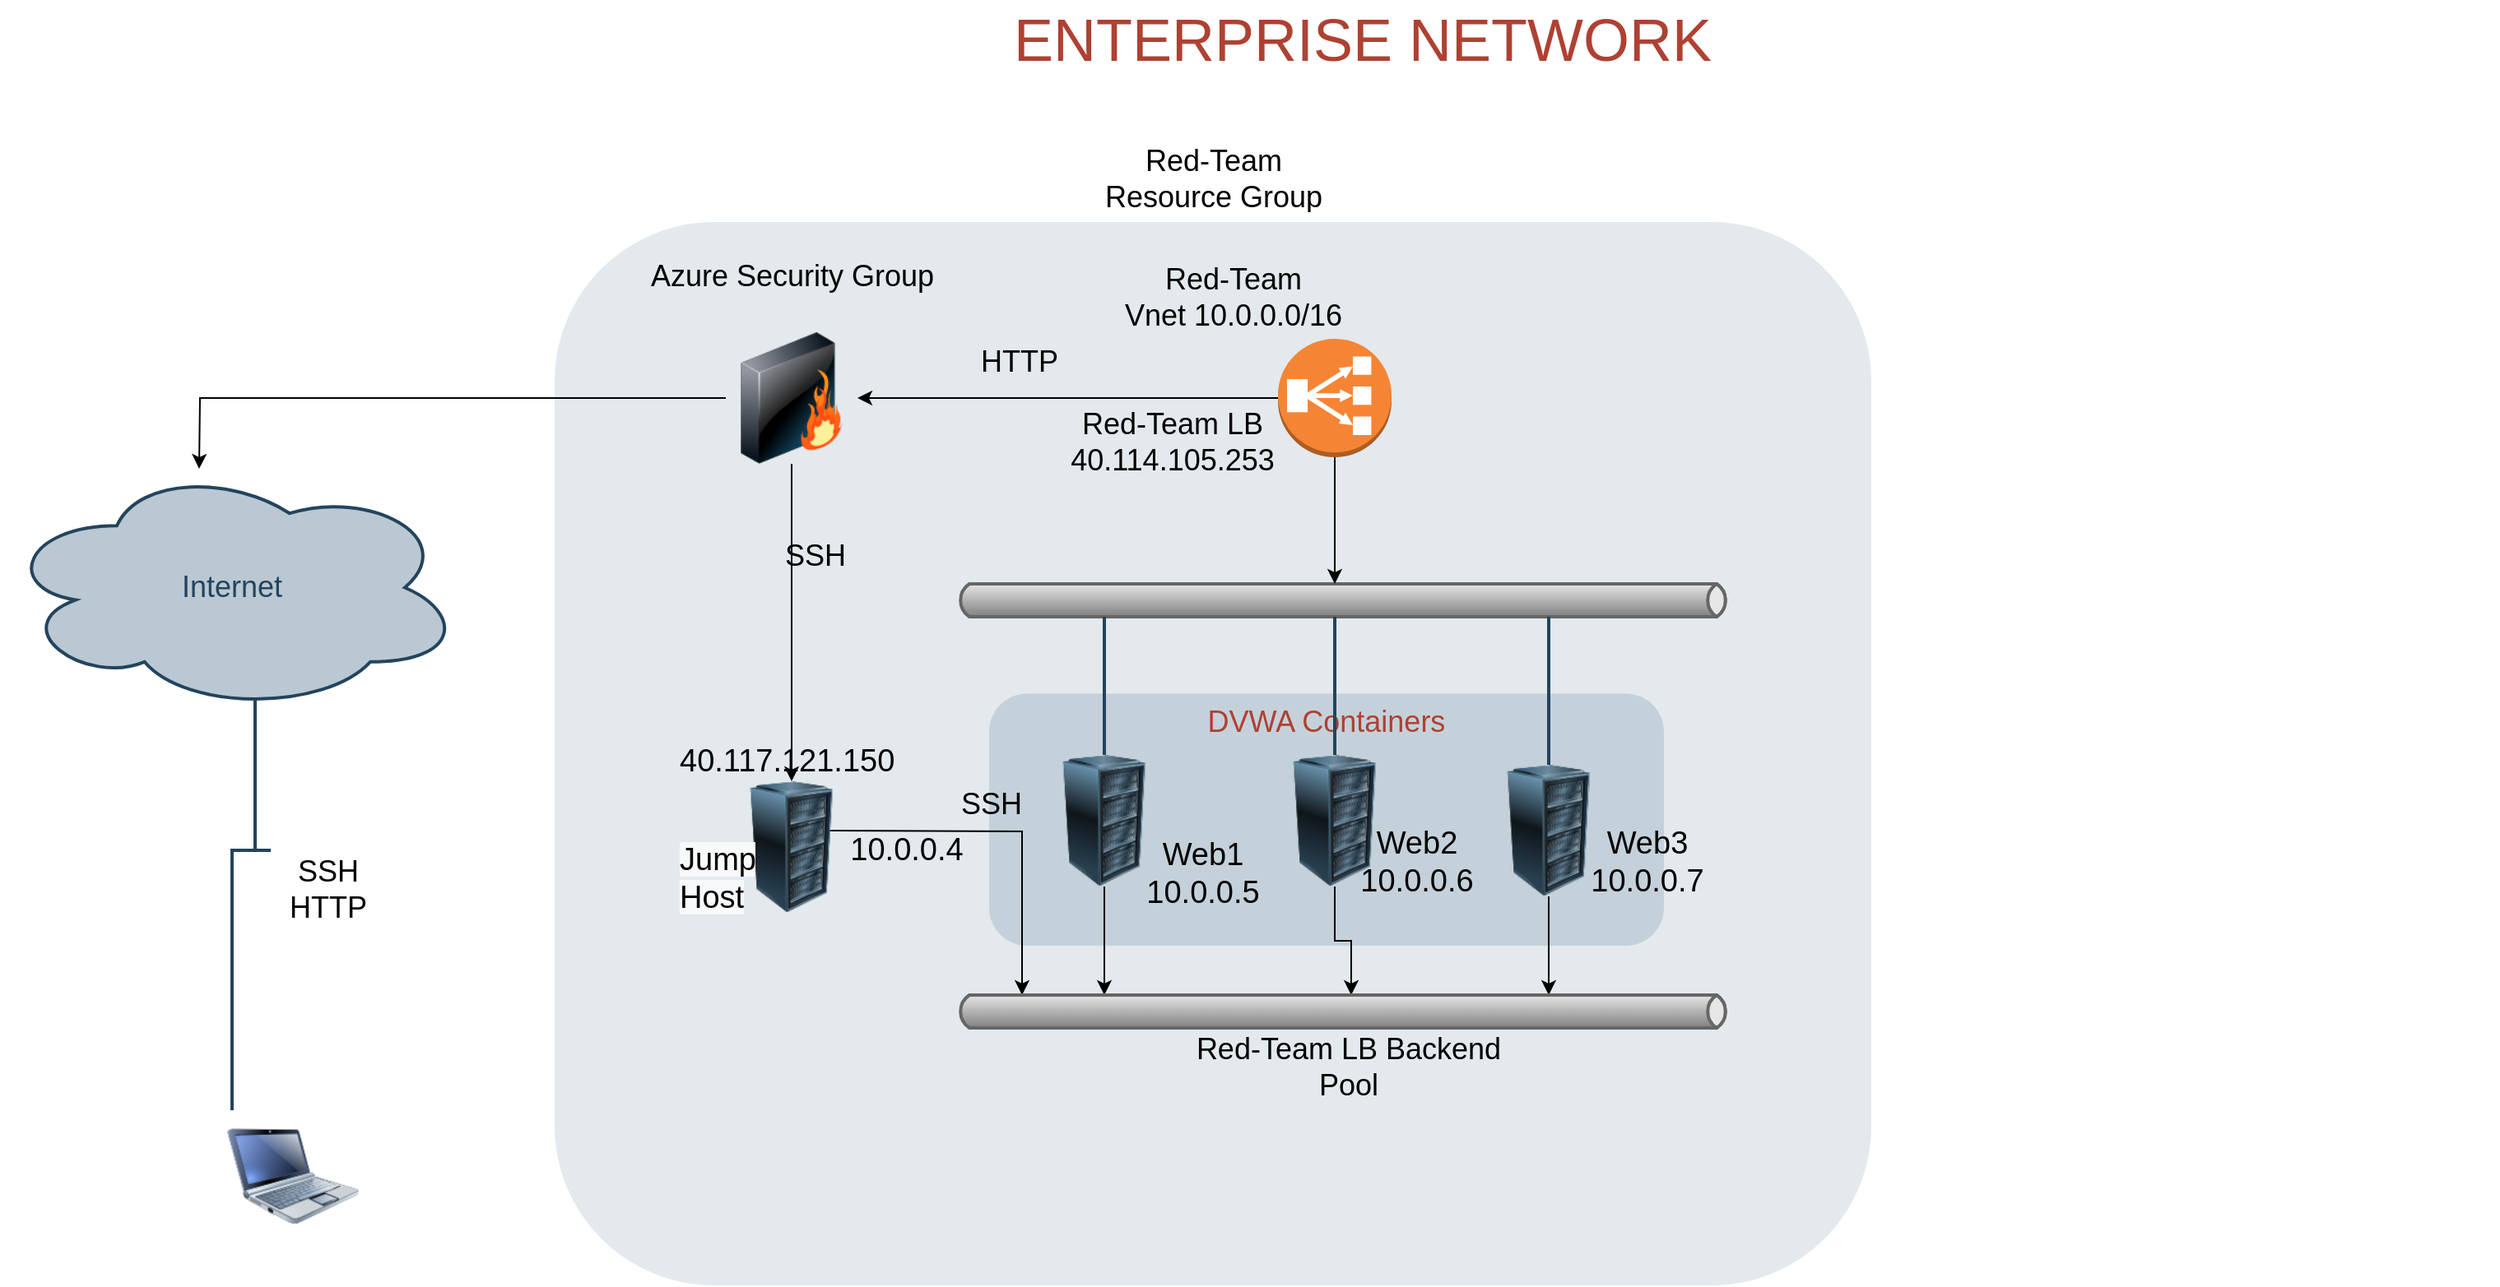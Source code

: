<mxfile version="13.8.8" type="device"><diagram id="a45cf8ec-cd66-6f27-3ac3-be6e809c9e4a" name="Page-1"><mxGraphModel dx="1075" dy="923" grid="1" gridSize="10" guides="1" tooltips="1" connect="1" arrows="1" fold="1" page="1" pageScale="1" pageWidth="827" pageHeight="1169" background="#ffffff" math="0" shadow="0"><root><mxCell id="0"/><mxCell id="1" parent="0"/><mxCell id="3" value="" style="rounded=1;whiteSpace=wrap;html=1;shadow=0;strokeColor=none;fillColor=#BAC8D3;gradientColor=none;fontSize=18;fontColor=#F08705;opacity=40;fontStyle=0;strokeWidth=3;" parent="1" vertex="1"><mxGeometry x="336" y="150" width="800" height="646.5" as="geometry"/></mxCell><mxCell id="7" value="DVWA Containers" style="rounded=1;whiteSpace=wrap;html=1;shadow=0;strokeColor=none;fillColor=#BAC8D3;gradientColor=none;fontSize=18;fontColor=#AE4132;verticalAlign=top;fontStyle=0;opacity=70;strokeWidth=3;" parent="1" vertex="1"><mxGeometry x="600" y="436.75" width="410" height="153.25" as="geometry"/></mxCell><mxCell id="36" value="" style="image;html=1;image=img/lib/clip_art/computers/Netbook_128x128.png;shadow=0;strokeColor=#000000;fillColor=#FFFFFF;gradientColor=none;fontSize=18;fontColor=#F08705;fontStyle=0" parent="1" vertex="1"><mxGeometry x="137" y="690" width="80" height="80" as="geometry"/></mxCell><mxCell id="HTa1pXT32fop4JTzEpab-186" style="edgeStyle=orthogonalEdgeStyle;rounded=0;orthogonalLoop=1;jettySize=auto;html=1;exitX=0.5;exitY=1;exitDx=0;exitDy=0;fontSize=18;fontColor=#000000;entryX=0;entryY=0;entryDx=90;entryDy=0;entryPerimeter=0;" edge="1" parent="1" source="39" target="HTa1pXT32fop4JTzEpab-185"><mxGeometry relative="1" as="geometry"/></mxCell><mxCell id="39" value="" style="image;html=1;image=img/lib/clip_art/computers/Server_Rack_128x128.png;shadow=0;strokeColor=#000000;fillColor=#FFFFFF;gradientColor=none;fontSize=18;fontColor=#F08705;fontStyle=0" parent="1" vertex="1"><mxGeometry x="630" y="474" width="80" height="80" as="geometry"/></mxCell><mxCell id="HTa1pXT32fop4JTzEpab-190" style="edgeStyle=orthogonalEdgeStyle;rounded=0;orthogonalLoop=1;jettySize=auto;html=1;exitX=0.5;exitY=1;exitDx=0;exitDy=0;entryX=0;entryY=0;entryDx=240;entryDy=0;entryPerimeter=0;fontSize=18;fontColor=#000000;" edge="1" parent="1" source="40" target="HTa1pXT32fop4JTzEpab-185"><mxGeometry relative="1" as="geometry"/></mxCell><mxCell id="40" value="" style="image;html=1;image=img/lib/clip_art/computers/Server_Rack_128x128.png;shadow=0;strokeColor=#000000;fillColor=#FFFFFF;gradientColor=none;fontSize=18;fontColor=#F08705;fontStyle=0" parent="1" vertex="1"><mxGeometry x="770" y="474" width="80" height="80" as="geometry"/></mxCell><mxCell id="HTa1pXT32fop4JTzEpab-191" style="edgeStyle=orthogonalEdgeStyle;rounded=0;orthogonalLoop=1;jettySize=auto;html=1;exitX=0.5;exitY=1;exitDx=0;exitDy=0;entryX=0;entryY=0;entryDx=360;entryDy=0;entryPerimeter=0;fontSize=18;fontColor=#000000;" edge="1" parent="1" source="41" target="HTa1pXT32fop4JTzEpab-185"><mxGeometry relative="1" as="geometry"/></mxCell><mxCell id="41" value="" style="image;html=1;image=img/lib/clip_art/computers/Server_Rack_128x128.png;shadow=0;strokeColor=#000000;fillColor=#FFFFFF;gradientColor=none;fontSize=18;fontColor=#F08705;fontStyle=0" parent="1" vertex="1"><mxGeometry x="900" y="480" width="80" height="80" as="geometry"/></mxCell><mxCell id="48" value="" style="strokeWidth=2;strokeColor=#666666;dashed=0;align=center;html=1;fontSize=8;shape=mxgraph.eip.messageChannel;shadow=0;fillColor=#FFFFFF;gradientColor=none;fontColor=#F08705;fontStyle=0" parent="1" vertex="1"><mxGeometry x="580" y="370" width="470" height="20" as="geometry"/></mxCell><mxCell id="50" value="Internet" style="ellipse;shape=cloud;whiteSpace=wrap;html=1;shadow=0;strokeColor=#23445D;fillColor=#BAC8D3;gradientColor=none;fontSize=18;fontColor=#23445D;fontStyle=0;gradientDirection=north;strokeWidth=2;" parent="1" vertex="1"><mxGeometry y="297" width="280" height="150.5" as="geometry"/></mxCell><mxCell id="94" value="" style="edgeStyle=elbowEdgeStyle;strokeWidth=2;rounded=0;endArrow=none;startArrow=none;startSize=10;endSize=10;dashed=0;html=1;strokeColor=#23445D;fontSize=18;fontColor=#F08705;startFill=0;endFill=0;fontStyle=0;entryX=0.55;entryY=0.95;entryDx=0;entryDy=0;entryPerimeter=0;" parent="1" source="HTa1pXT32fop4JTzEpab-206" target="50" edge="1"><mxGeometry relative="1" as="geometry"><mxPoint x="550" y="379" as="sourcePoint"/><mxPoint x="550" y="409" as="targetPoint"/></mxGeometry></mxCell><mxCell id="97" value="" style="edgeStyle=elbowEdgeStyle;strokeWidth=2;rounded=0;endArrow=none;startArrow=none;startSize=10;endSize=10;dashed=0;html=1;strokeColor=#23445D;fontSize=18;fontColor=#F08705;startFill=0;endFill=0;fontStyle=0" parent="1" source="39" target="48" edge="1"><mxGeometry relative="1" as="geometry"><mxPoint x="490" y="564" as="sourcePoint"/><mxPoint x="490" y="604" as="targetPoint"/></mxGeometry></mxCell><mxCell id="98" value="" style="edgeStyle=elbowEdgeStyle;strokeWidth=2;rounded=0;endArrow=none;startArrow=none;startSize=10;endSize=10;dashed=0;html=1;strokeColor=#23445D;fontSize=18;fontColor=#F08705;startFill=0;endFill=0;fontStyle=0" parent="1" source="40" target="48" edge="1"><mxGeometry relative="1" as="geometry"><mxPoint x="500" y="574" as="sourcePoint"/><mxPoint x="500" y="614" as="targetPoint"/></mxGeometry></mxCell><mxCell id="99" value="" style="edgeStyle=elbowEdgeStyle;strokeWidth=2;rounded=0;endArrow=none;startArrow=none;startSize=10;endSize=10;dashed=0;html=1;strokeColor=#23445D;fontSize=18;fontColor=#F08705;startFill=0;endFill=0;fontStyle=0" parent="1" source="41" target="48" edge="1"><mxGeometry relative="1" as="geometry"><mxPoint x="735" y="564" as="sourcePoint"/><mxPoint x="735" y="604" as="targetPoint"/></mxGeometry></mxCell><mxCell id="168" value="ENTERPRISE NETWORK" style="text;html=1;strokeColor=none;fillColor=none;align=center;verticalAlign=middle;whiteSpace=wrap;overflow=hidden;shadow=0;fontSize=36;fontColor=#AE4132;fontStyle=0" parent="1" vertex="1"><mxGeometry x="137" y="15" width="1380" height="45" as="geometry"/></mxCell><mxCell id="171" style="edgeStyle=orthogonalEdgeStyle;rounded=0;jumpStyle=none;html=1;exitX=0;exitY=0.5;entryX=0;entryY=0.5;shadow=0;labelBackgroundColor=none;startArrow=none;startFill=0;endArrow=classic;endFill=1;endSize=6;jettySize=auto;orthogonalLoop=1;strokeColor=#23445D;strokeWidth=2;fillColor=#F08705;fontFamily=Helvetica;fontSize=14;fontColor=#F08705;align=left;fontStyle=0" parent="1" source="168" target="168" edge="1"><mxGeometry relative="1" as="geometry"/></mxCell><mxCell id="HTa1pXT32fop4JTzEpab-172" value="Red-Team LB 40.114.105.253" style="text;html=1;strokeColor=none;fillColor=none;align=center;verticalAlign=middle;whiteSpace=wrap;overflow=hidden;shadow=0;fontSize=18;fontStyle=0" vertex="1" parent="1"><mxGeometry x="603" y="260" width="217" height="45" as="geometry"/></mxCell><mxCell id="HTa1pXT32fop4JTzEpab-179" style="edgeStyle=orthogonalEdgeStyle;rounded=0;orthogonalLoop=1;jettySize=auto;html=1;exitX=0.5;exitY=1;exitDx=0;exitDy=0;exitPerimeter=0;entryX=0;entryY=0;entryDx=230;entryDy=0;entryPerimeter=0;fontSize=18;fontColor=#000000;" edge="1" parent="1" source="HTa1pXT32fop4JTzEpab-174" target="48"><mxGeometry relative="1" as="geometry"/></mxCell><mxCell id="HTa1pXT32fop4JTzEpab-174" value="" style="outlineConnect=0;dashed=0;verticalLabelPosition=bottom;verticalAlign=top;align=center;html=1;shape=mxgraph.aws3.classic_load_balancer;fillColor=#F58534;gradientColor=none;fontSize=18;fontColor=#000000;" vertex="1" parent="1"><mxGeometry x="775.5" y="221" width="69" height="72" as="geometry"/></mxCell><mxCell id="HTa1pXT32fop4JTzEpab-178" style="edgeStyle=orthogonalEdgeStyle;rounded=0;orthogonalLoop=1;jettySize=auto;html=1;exitX=0;exitY=0.5;exitDx=0;exitDy=0;fontSize=18;fontColor=#000000;" edge="1" parent="1" source="82"><mxGeometry relative="1" as="geometry"><mxPoint x="120" y="300" as="targetPoint"/></mxGeometry></mxCell><mxCell id="HTa1pXT32fop4JTzEpab-184" style="edgeStyle=orthogonalEdgeStyle;rounded=0;orthogonalLoop=1;jettySize=auto;html=1;exitX=0.5;exitY=1;exitDx=0;exitDy=0;entryX=0.5;entryY=0;entryDx=0;entryDy=0;fontSize=18;fontColor=#000000;" edge="1" parent="1" source="82" target="HTa1pXT32fop4JTzEpab-183"><mxGeometry relative="1" as="geometry"/></mxCell><mxCell id="82" value="" style="image;html=1;image=img/lib/clip_art/networking/Firewall_128x128.png;shadow=0;strokeColor=#000000;fillColor=#FFFFFF;gradientColor=none;fontSize=18;fontColor=#F08705;fontStyle=0" parent="1" vertex="1"><mxGeometry x="440" y="217" width="80" height="80" as="geometry"/></mxCell><mxCell id="HTa1pXT32fop4JTzEpab-177" style="edgeStyle=orthogonalEdgeStyle;rounded=0;orthogonalLoop=1;jettySize=auto;html=1;exitX=0;exitY=0.5;exitDx=0;exitDy=0;exitPerimeter=0;fontSize=18;fontColor=#000000;" edge="1" parent="1" source="HTa1pXT32fop4JTzEpab-174" target="82"><mxGeometry relative="1" as="geometry"><mxPoint x="758.0" y="256.0" as="sourcePoint"/><mxPoint x="640" y="240" as="targetPoint"/></mxGeometry></mxCell><mxCell id="HTa1pXT32fop4JTzEpab-192" style="edgeStyle=orthogonalEdgeStyle;rounded=0;orthogonalLoop=1;jettySize=auto;html=1;entryX=0;entryY=0;entryDx=40;entryDy=0;entryPerimeter=0;fontSize=18;fontColor=#000000;" edge="1" parent="1" target="HTa1pXT32fop4JTzEpab-185"><mxGeometry relative="1" as="geometry"><mxPoint x="500" y="520" as="sourcePoint"/></mxGeometry></mxCell><mxCell id="HTa1pXT32fop4JTzEpab-183" value="" style="image;html=1;image=img/lib/clip_art/computers/Server_Rack_128x128.png;shadow=0;strokeColor=#000000;fillColor=#FFFFFF;gradientColor=none;fontSize=18;fontColor=#F08705;fontStyle=0" vertex="1" parent="1"><mxGeometry x="440" y="490" width="80" height="80" as="geometry"/></mxCell><mxCell id="HTa1pXT32fop4JTzEpab-185" value="" style="strokeWidth=2;strokeColor=#666666;dashed=0;align=center;html=1;fontSize=8;shape=mxgraph.eip.messageChannel;shadow=0;fillColor=#FFFFFF;gradientColor=none;fontColor=#F08705;fontStyle=0" vertex="1" parent="1"><mxGeometry x="580" y="620" width="470" height="20" as="geometry"/></mxCell><mxCell id="HTa1pXT32fop4JTzEpab-193" value="Red-Team LB Backend Pool" style="text;html=1;strokeColor=none;fillColor=none;align=center;verticalAlign=middle;whiteSpace=wrap;overflow=hidden;shadow=0;fontSize=18;fontStyle=0" vertex="1" parent="1"><mxGeometry x="710" y="640" width="217" height="45" as="geometry"/></mxCell><mxCell id="HTa1pXT32fop4JTzEpab-194" value="SSH" style="text;html=1;strokeColor=none;fillColor=none;align=center;verticalAlign=middle;whiteSpace=wrap;overflow=hidden;shadow=0;fontSize=18;fontStyle=0" vertex="1" parent="1"><mxGeometry x="493" y="481.25" width="217" height="45" as="geometry"/></mxCell><mxCell id="HTa1pXT32fop4JTzEpab-195" value="Red-Team&lt;br&gt;Resource Group" style="text;html=1;strokeColor=none;fillColor=none;align=center;verticalAlign=middle;whiteSpace=wrap;overflow=hidden;shadow=0;fontSize=18;fontStyle=0" vertex="1" parent="1"><mxGeometry x="627.5" y="100" width="217" height="45" as="geometry"/></mxCell><mxCell id="HTa1pXT32fop4JTzEpab-196" value="&lt;br&gt;10.0.0.4&lt;br&gt;&lt;div class=&quot;fxs-copyfield-wrapper&quot; style=&quot;font-weight: inherit ; font-size: 19px ; position: absolute ; top: 0px ; right: 0px ; width: 24px ; height: 18px ; outline: none&quot;&gt;&lt;div class=&quot;fxs-copyfield fxc-base msportalfx-form-formelement&quot; style=&quot;font-weight: inherit ; position: absolute ; width: 24px ; top: 0px ; right: 0px ; opacity: 1 ; outline: none ; font-size: 19px&quot;&gt;&lt;div class=&quot;azc-formElementSubLabelContainer&quot; style=&quot;font-weight: inherit ; outline: none ; font-size: 19px&quot;&gt;&lt;div class=&quot;azc-formElementContainer&quot; style=&quot;font-weight: inherit ; outline: none ; font-size: 19px&quot;&gt;&lt;div class=&quot;fxc-copyablelabel fxc-copyablelabel-disabled&quot; style=&quot;font-weight: inherit ; overflow: hidden ; padding: 0px ; background-color: transparent ; margin: -3px 0px -3px -0.5px ; outline: none ; font-size: 19px&quot;&gt;&lt;br class=&quot;Apple-interchange-newline&quot; style=&quot;font-size: 19px&quot;&gt;&lt;/div&gt;&lt;div class=&quot;fxc-copyablelabel fxc-copyablelabel-disabled&quot; style=&quot;font-weight: inherit ; overflow: hidden ; padding: 0px ; background-color: transparent ; margin: -3px 0px -3px -0.5px ; outline: none ; font-size: 19px&quot;&gt;&lt;br style=&quot;font-size: 19px&quot;&gt;&lt;/div&gt;&lt;/div&gt;&lt;/div&gt;&lt;/div&gt;&lt;/div&gt;" style="text;html=1;strokeColor=none;fillColor=none;align=center;verticalAlign=middle;whiteSpace=wrap;overflow=hidden;shadow=0;fontSize=19;fontStyle=0" vertex="1" parent="1"><mxGeometry x="420" y="481.25" width="260" height="77.5" as="geometry"/></mxCell><mxCell id="HTa1pXT32fop4JTzEpab-198" value="Web1&lt;br&gt;10.0.0.5&lt;br&gt;&lt;div class=&quot;fxs-copyfield-wrapper&quot; style=&quot;font-weight: inherit ; font-size: 19px ; position: absolute ; top: 0px ; right: 0px ; width: 24px ; height: 18px ; outline: none&quot;&gt;&lt;div class=&quot;fxs-copyfield fxc-base msportalfx-form-formelement&quot; style=&quot;font-weight: inherit ; position: absolute ; width: 24px ; top: 0px ; right: 0px ; opacity: 1 ; outline: none ; font-size: 19px&quot;&gt;&lt;div class=&quot;azc-formElementSubLabelContainer&quot; style=&quot;font-weight: inherit ; outline: none ; font-size: 19px&quot;&gt;&lt;div class=&quot;azc-formElementContainer&quot; style=&quot;font-weight: inherit ; outline: none ; font-size: 19px&quot;&gt;&lt;div class=&quot;fxc-copyablelabel fxc-copyablelabel-disabled&quot; style=&quot;font-weight: inherit ; overflow: hidden ; padding: 0px ; background-color: transparent ; margin: -3px 0px -3px -0.5px ; outline: none ; font-size: 19px&quot;&gt;&lt;br style=&quot;font-size: 19px&quot;&gt;&lt;/div&gt;&lt;/div&gt;&lt;/div&gt;&lt;/div&gt;&lt;/div&gt;" style="text;html=1;strokeColor=none;fillColor=none;align=center;verticalAlign=middle;whiteSpace=wrap;overflow=hidden;shadow=0;fontSize=19;fontStyle=0" vertex="1" parent="1"><mxGeometry x="550" y="507" width="360" height="77.5" as="geometry"/></mxCell><mxCell id="HTa1pXT32fop4JTzEpab-199" value="Web2&lt;br&gt;10.0.0.6&lt;br&gt;&lt;div class=&quot;fxs-copyfield-wrapper&quot; style=&quot;font-weight: inherit ; font-size: 19px ; position: absolute ; top: 0px ; right: 0px ; width: 24px ; height: 18px ; outline: none&quot;&gt;&lt;div class=&quot;fxs-copyfield fxc-base msportalfx-form-formelement&quot; style=&quot;font-weight: inherit ; position: absolute ; width: 24px ; top: 0px ; right: 0px ; opacity: 1 ; outline: none ; font-size: 19px&quot;&gt;&lt;div class=&quot;azc-formElementSubLabelContainer&quot; style=&quot;font-weight: inherit ; outline: none ; font-size: 19px&quot;&gt;&lt;div class=&quot;azc-formElementContainer&quot; style=&quot;font-weight: inherit ; outline: none ; font-size: 19px&quot;&gt;&lt;div class=&quot;fxc-copyablelabel fxc-copyablelabel-disabled&quot; style=&quot;font-weight: inherit ; overflow: hidden ; padding: 0px ; background-color: transparent ; margin: -3px 0px -3px -0.5px ; outline: none ; font-size: 19px&quot;&gt;&lt;br style=&quot;font-size: 19px&quot;&gt;&lt;/div&gt;&lt;/div&gt;&lt;/div&gt;&lt;/div&gt;&lt;/div&gt;" style="text;html=1;strokeColor=none;fillColor=none;align=center;verticalAlign=middle;whiteSpace=wrap;overflow=hidden;shadow=0;fontSize=19;fontStyle=0" vertex="1" parent="1"><mxGeometry x="680" y="500" width="360" height="77.5" as="geometry"/></mxCell><mxCell id="HTa1pXT32fop4JTzEpab-200" value="Web3&lt;br&gt;10.0.0.7" style="text;html=1;strokeColor=none;fillColor=none;align=center;verticalAlign=middle;whiteSpace=wrap;overflow=hidden;shadow=0;fontSize=19;fontStyle=0" vertex="1" parent="1"><mxGeometry x="820" y="500" width="360" height="77.5" as="geometry"/></mxCell><mxCell id="HTa1pXT32fop4JTzEpab-201" value="Red-Team&lt;br&gt;Vnet 10.0.0.0/16" style="text;html=1;strokeColor=none;fillColor=none;align=center;verticalAlign=middle;whiteSpace=wrap;overflow=hidden;shadow=0;fontSize=18;fontStyle=0" vertex="1" parent="1"><mxGeometry x="640" y="172" width="217" height="45" as="geometry"/></mxCell><mxCell id="HTa1pXT32fop4JTzEpab-202" value="40.117.121.150&lt;br&gt;&lt;div class=&quot;fxs-copyfield-wrapper&quot; style=&quot;font-weight: inherit ; font-size: 19px ; position: absolute ; top: 0px ; right: 0px ; width: 24px ; height: 18px ; outline: none&quot;&gt;&lt;div class=&quot;fxs-copyfield fxc-base msportalfx-form-formelement&quot; style=&quot;font-weight: inherit ; position: absolute ; width: 24px ; top: 0px ; right: 0px ; opacity: 1 ; outline: none ; font-size: 19px&quot;&gt;&lt;div class=&quot;azc-formElementSubLabelContainer&quot; style=&quot;font-weight: inherit ; outline: none ; font-size: 19px&quot;&gt;&lt;div class=&quot;azc-formElementContainer&quot; style=&quot;font-weight: inherit ; outline: none ; font-size: 19px&quot;&gt;&lt;div class=&quot;fxc-copyablelabel fxc-copyablelabel-disabled&quot; style=&quot;font-weight: inherit ; overflow: hidden ; padding: 0px ; background-color: transparent ; margin: -3px 0px -3px -0.5px ; outline: none ; font-size: 19px&quot;&gt;&lt;br class=&quot;Apple-interchange-newline&quot; style=&quot;font-size: 19px&quot;&gt;&lt;/div&gt;&lt;div class=&quot;fxc-copyablelabel fxc-copyablelabel-disabled&quot; style=&quot;font-weight: inherit ; overflow: hidden ; padding: 0px ; background-color: transparent ; margin: -3px 0px -3px -0.5px ; outline: none ; font-size: 19px&quot;&gt;&lt;br style=&quot;color: rgb(0 , 0 , 0) ; font-family: &amp;#34;helvetica&amp;#34; ; font-size: 19px ; font-style: normal ; font-weight: 400 ; letter-spacing: normal ; text-align: center ; text-indent: 0px ; text-transform: none ; word-spacing: 0px ; background-color: rgb(248 , 249 , 250)&quot;&gt;&lt;/div&gt;&lt;/div&gt;&lt;/div&gt;&lt;/div&gt;&lt;/div&gt;" style="text;whiteSpace=wrap;html=1;fontSize=19;fontColor=#000000;" vertex="1" parent="1"><mxGeometry x="410" y="460" width="160" height="60" as="geometry"/></mxCell><mxCell id="HTa1pXT32fop4JTzEpab-204" value="&lt;span style=&quot;color: rgb(0 , 0 , 0) ; font-family: &amp;#34;helvetica&amp;#34; ; font-size: 19px ; font-style: normal ; font-weight: 400 ; letter-spacing: normal ; text-align: center ; text-indent: 0px ; text-transform: none ; word-spacing: 0px ; background-color: rgb(248 , 249 , 250) ; display: inline ; float: none&quot;&gt;Jump Host&lt;/span&gt;" style="text;whiteSpace=wrap;html=1;fontSize=19;fontColor=#000000;" vertex="1" parent="1"><mxGeometry x="410" y="520" width="90" height="100" as="geometry"/></mxCell><mxCell id="HTa1pXT32fop4JTzEpab-206" value="SSH&lt;br&gt;HTTP" style="text;html=1;strokeColor=none;fillColor=none;align=center;verticalAlign=middle;whiteSpace=wrap;overflow=hidden;shadow=0;fontSize=18;fontStyle=0" vertex="1" parent="1"><mxGeometry x="90" y="532.5" width="217" height="45" as="geometry"/></mxCell><mxCell id="HTa1pXT32fop4JTzEpab-207" value="" style="edgeStyle=elbowEdgeStyle;strokeWidth=2;rounded=0;endArrow=none;startArrow=none;startSize=10;endSize=10;dashed=0;html=1;strokeColor=#23445D;fontSize=18;fontColor=#F08705;startFill=0;endFill=0;fontStyle=0;entryX=0.339;entryY=-0.011;entryDx=0;entryDy=0;entryPerimeter=0;" edge="1" parent="1" source="36" target="HTa1pXT32fop4JTzEpab-206"><mxGeometry relative="1" as="geometry"><mxPoint x="153.667" y="690" as="sourcePoint"/><mxPoint x="154" y="439.975" as="targetPoint"/><Array as="points"><mxPoint x="140" y="630"/></Array></mxGeometry></mxCell><mxCell id="HTa1pXT32fop4JTzEpab-208" value="Azure Security Group" style="text;html=1;strokeColor=none;fillColor=none;align=center;verticalAlign=middle;whiteSpace=wrap;overflow=hidden;shadow=0;fontSize=18;fontStyle=0" vertex="1" parent="1"><mxGeometry x="371.5" y="160" width="217" height="45" as="geometry"/></mxCell><mxCell id="HTa1pXT32fop4JTzEpab-209" value="&lt;br&gt;HTTP" style="text;html=1;strokeColor=none;fillColor=none;align=center;verticalAlign=middle;whiteSpace=wrap;overflow=hidden;shadow=0;fontSize=18;fontStyle=0" vertex="1" parent="1"><mxGeometry x="510" y="200" width="217" height="45" as="geometry"/></mxCell><mxCell id="HTa1pXT32fop4JTzEpab-211" value="SSH" style="text;html=1;strokeColor=none;fillColor=none;align=center;verticalAlign=middle;whiteSpace=wrap;overflow=hidden;shadow=0;fontSize=18;fontStyle=0" vertex="1" parent="1"><mxGeometry x="386" y="330" width="217" height="45" as="geometry"/></mxCell></root></mxGraphModel></diagram></mxfile>